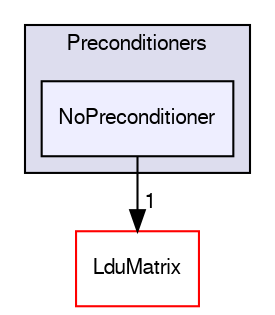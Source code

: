 digraph "src/OpenFOAM/matrices/LduMatrix/Preconditioners/NoPreconditioner" {
  bgcolor=transparent;
  compound=true
  node [ fontsize="10", fontname="FreeSans"];
  edge [ labelfontsize="10", labelfontname="FreeSans"];
  subgraph clusterdir_327cfc93208df70ea0524932ac6580b3 {
    graph [ bgcolor="#ddddee", pencolor="black", label="Preconditioners" fontname="FreeSans", fontsize="10", URL="dir_327cfc93208df70ea0524932ac6580b3.html"]
  dir_42afb1c846e9c518b57db3a8bf8a02f7 [shape=box, label="NoPreconditioner", style="filled", fillcolor="#eeeeff", pencolor="black", URL="dir_42afb1c846e9c518b57db3a8bf8a02f7.html"];
  }
  dir_5ec68055571869848388d37c5cf0a9c9 [shape=box label="LduMatrix" color="red" URL="dir_5ec68055571869848388d37c5cf0a9c9.html"];
  dir_42afb1c846e9c518b57db3a8bf8a02f7->dir_5ec68055571869848388d37c5cf0a9c9 [headlabel="1", labeldistance=1.5 headhref="dir_001996_001983.html"];
}
